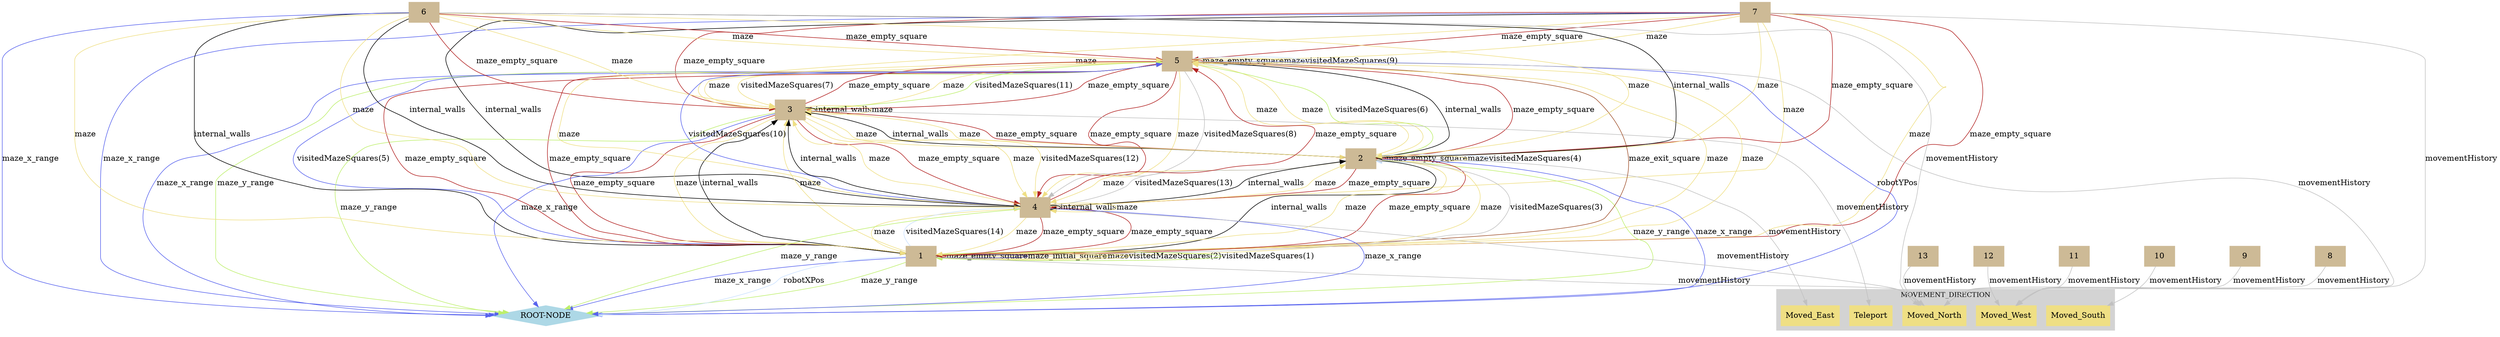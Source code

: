 digraph state {
 graph [fontsize=12]
rankdir=TB;
"7" -> "5" [label = "maze_empty_square", color = "firebrick"];
"7" -> "3" [label = "maze_empty_square", color = "firebrick"];
"7" -> "2" [label = "maze_empty_square", color = "firebrick"];
"7" -> "1" [label = "maze_empty_square", color = "firebrick"];
"6" -> "5" [label = "maze_empty_square", color = "firebrick"];
"6" -> "3" [label = "maze_empty_square", color = "firebrick"];
"5" -> "5" [label = "maze_empty_square", color = "firebrick"];
"5" -> "4" [label = "maze_empty_square", color = "firebrick"];
"5" -> "3" [label = "maze_empty_square", color = "firebrick"];
"5" -> "2" [label = "maze_empty_square", color = "firebrick"];
"5" -> "1" [label = "maze_empty_square", color = "firebrick"];
"4" -> "5" [label = "maze_empty_square", color = "firebrick"];
"4" -> "1" [label = "maze_empty_square", color = "firebrick"];
"3" -> "5" [label = "maze_empty_square", color = "firebrick"];
"3" -> "4" [label = "maze_empty_square", color = "firebrick"];
"3" -> "2" [label = "maze_empty_square", color = "firebrick"];
"3" -> "1" [label = "maze_empty_square", color = "firebrick"];
"2" -> "4" [label = "maze_empty_square", color = "firebrick"];
"2" -> "2" [label = "maze_empty_square", color = "firebrick"];
"1" -> "5" [label = "maze_empty_square", color = "firebrick"];
"1" -> "4" [label = "maze_empty_square", color = "firebrick"];
"1" -> "2" [label = "maze_empty_square", color = "firebrick"];
"1" -> "1" [label = "maze_empty_square", color = "firebrick"];
"1" -> "5" [label = "maze_exit_square", color = "sienna"];
"1" -> "1" [label = "maze_initial_square", color = "SlateBlue4"];
"7" -> "4" [label = "internal_walls", color = "black"];
"6" -> "4" [label = "internal_walls", color = "black"];
"6" -> "2" [label = "internal_walls", color = "black"];
"6" -> "1" [label = "internal_walls", color = "black"];
"4" -> "4" [label = "internal_walls", color = "black"];
"4" -> "3" [label = "internal_walls", color = "black"];
"4" -> "2" [label = "internal_walls", color = "black"];
"3" -> "3" [label = "internal_walls", color = "black"];
"2" -> "5" [label = "internal_walls", color = "black"];
"2" -> "3" [label = "internal_walls", color = "black"];
"2" -> "1" [label = "internal_walls", color = "black"];
"1" -> "3" [label = "internal_walls", color = "black"];
"7" -> "5" [label = "maze", color = "#efdf84"];
"7" -> "4" [label = "maze", color = "#efdf84"];
"7" -> "3" [label = "maze", color = "#efdf84"];
"7" -> "2" [label = "maze", color = "#efdf84"];
"7" -> "1" [label = "maze", color = "#efdf84"];
"6" -> "5" [label = "maze", color = "#efdf84"];
"6" -> "4" [label = "maze", color = "#efdf84"];
"6" -> "3" [label = "maze", color = "#efdf84"];
"6" -> "2" [label = "maze", color = "#efdf84"];
"6" -> "1" [label = "maze", color = "#efdf84"];
"5" -> "5" [label = "maze", color = "#efdf84"];
"5" -> "4" [label = "maze", color = "#efdf84"];
"5" -> "3" [label = "maze", color = "#efdf84"];
"5" -> "2" [label = "maze", color = "#efdf84"];
"5" -> "1" [label = "maze", color = "#efdf84"];
"4" -> "5" [label = "maze", color = "#efdf84"];
"4" -> "4" [label = "maze", color = "#efdf84"];
"4" -> "3" [label = "maze", color = "#efdf84"];
"4" -> "2" [label = "maze", color = "#efdf84"];
"4" -> "1" [label = "maze", color = "#efdf84"];
"3" -> "5" [label = "maze", color = "#efdf84"];
"3" -> "4" [label = "maze", color = "#efdf84"];
"3" -> "3" [label = "maze", color = "#efdf84"];
"3" -> "2" [label = "maze", color = "#efdf84"];
"3" -> "1" [label = "maze", color = "#efdf84"];
"2" -> "5" [label = "maze", color = "#efdf84"];
"2" -> "4" [label = "maze", color = "#efdf84"];
"2" -> "3" [label = "maze", color = "#efdf84"];
"2" -> "2" [label = "maze", color = "#efdf84"];
"2" -> "1" [label = "maze", color = "#efdf84"];
"1" -> "5" [label = "maze", color = "#efdf84"];
"1" -> "4" [label = "maze", color = "#efdf84"];
"1" -> "3" [label = "maze", color = "#efdf84"];
"1" -> "2" [label = "maze", color = "#efdf84"];
"1" -> "1" [label = "maze", color = "#efdf84"];
"5" -> "ROOT-NODE" [label = "maze_y_range", color = "#bdef6b"];
"4" -> "ROOT-NODE" [label = "maze_y_range", color = "#bdef6b"];
"3" -> "ROOT-NODE" [label = "maze_y_range", color = "#bdef6b"];
"2" -> "ROOT-NODE" [label = "maze_y_range", color = "#bdef6b"];
"1" -> "ROOT-NODE" [label = "maze_y_range", color = "#bdef6b"];
"7" -> "ROOT-NODE" [label = "maze_x_range", color = "#5863ee"];
"6" -> "ROOT-NODE" [label = "maze_x_range", color = "#5863ee"];
"5" -> "ROOT-NODE" [label = "maze_x_range", color = "#5863ee"];
"4" -> "ROOT-NODE" [label = "maze_x_range", color = "#5863ee"];
"3" -> "ROOT-NODE" [label = "maze_x_range", color = "#5863ee"];
"2" -> "ROOT-NODE" [label = "maze_x_range", color = "#5863ee"];
"1" -> "ROOT-NODE" [label = "maze_x_range", color = "#5863ee"];
"1" -> "4" [label = "visitedMazeSquares(14)", color = "LightSteelBlue1"];
"2" -> "4" [label = "visitedMazeSquares(13)", color = "gray"];
"3" -> "4" [label = "visitedMazeSquares(12)", color = "#efdf84"];
"3" -> "5" [label = "visitedMazeSquares(11)", color = "#bdef6b"];
"4" -> "5" [label = "visitedMazeSquares(10)", color = "#5863ee"];
"5" -> "5" [label = "visitedMazeSquares(9)", color = "LightSteelBlue1"];
"5" -> "4" [label = "visitedMazeSquares(8)", color = "gray"];
"5" -> "3" [label = "visitedMazeSquares(7)", color = "#efdf84"];
"5" -> "2" [label = "visitedMazeSquares(6)", color = "#bdef6b"];
"5" -> "1" [label = "visitedMazeSquares(5)", color = "#5863ee"];
"2" -> "2" [label = "visitedMazeSquares(4)", color = "LightSteelBlue1"];
"1" -> "2" [label = "visitedMazeSquares(3)", color = "gray"];
"1" -> "1" [label = "visitedMazeSquares(2)", color = "#efdf84"];
"1" -> "1" [label = "visitedMazeSquares(1)", color = "#bdef6b"];
"5" -> "ROOT-NODE" [label = "robotYPos", color = "#5863ee"];
"1" -> "ROOT-NODE" [label = "robotXPos", color = "LightSteelBlue1"];
"13" -> "Moved_North" [label = "movementHistory", color = "gray"];
"12" -> "Moved_West" [label = "movementHistory", color = "gray"];
"11" -> "Moved_West" [label = "movementHistory", color = "gray"];
"10" -> "Moved_South" [label = "movementHistory", color = "gray"];
"9" -> "Moved_West" [label = "movementHistory", color = "gray"];
"8" -> "Moved_West" [label = "movementHistory", color = "gray"];
"7" -> "Moved_North" [label = "movementHistory", color = "gray"];
"6" -> "Moved_North" [label = "movementHistory", color = "gray"];
"5" -> "Moved_North" [label = "movementHistory", color = "gray"];
"4" -> "Moved_North" [label = "movementHistory", color = "gray"];
"3" -> "Teleport" [label = "movementHistory", color = "gray"];
"2" -> "Moved_East" [label = "movementHistory", color = "gray"];
"1" -> "Moved_North" [label = "movementHistory", color = "gray"];
"7" [color = "wheat3", style = "filled, solid", shape = "box"]
"5" [color = "wheat3", style = "filled, solid", shape = "box"]
"3" [color = "wheat3", style = "filled, solid", shape = "box"]
"2" [color = "wheat3", style = "filled, solid", shape = "box"]
"1" [color = "wheat3", style = "filled, solid", shape = "box"]
"6" [color = "wheat3", style = "filled, solid", shape = "box"]
"4" [color = "wheat3", style = "filled, solid", shape = "box"]
"ROOT-NODE" [color = "lightblue", style = "filled, solid", shape = "diamond"]
"13" [color = "wheat3", style = "filled, solid", shape = "box"]
"Moved_North" [color = "#efdf84", style = "filled, solid", shape = "box"]
"12" [color = "wheat3", style = "filled, solid", shape = "box"]
"Moved_West" [color = "#efdf84", style = "filled, solid", shape = "box"]
"11" [color = "wheat3", style = "filled, solid", shape = "box"]
"10" [color = "wheat3", style = "filled, solid", shape = "box"]
"Moved_South" [color = "#efdf84", style = "filled, solid", shape = "box"]
"9" [color = "wheat3", style = "filled, solid", shape = "box"]
"8" [color = "wheat3", style = "filled, solid", shape = "box"]
"Teleport" [color = "#efdf84", style = "filled, solid", shape = "box"]
"Moved_East" [color = "#efdf84", style = "filled, solid", shape = "box"]
subgraph "cluster_REPORT" {node [style=filled,color=white]; label="REPORT"; style=filled;color=lightgrey; }
subgraph "cluster_TELEPORT_MESSAGE" {node [style=filled,color=white]; label="TELEPORT_MESSAGE"; style=filled;color=lightgrey; }
subgraph "cluster_BOOLEAN" {node [style=filled,color=white]; label="BOOLEAN"; style=filled;color=lightgrey; }
subgraph "cluster_MOVEMENT_DIRECTION" {node [style=filled,color=white]; label="MOVEMENT_DIRECTION"; style=filled;color=lightgrey; Moved_North; Moved_South; Moved_East; Moved_West; Teleport; }
}